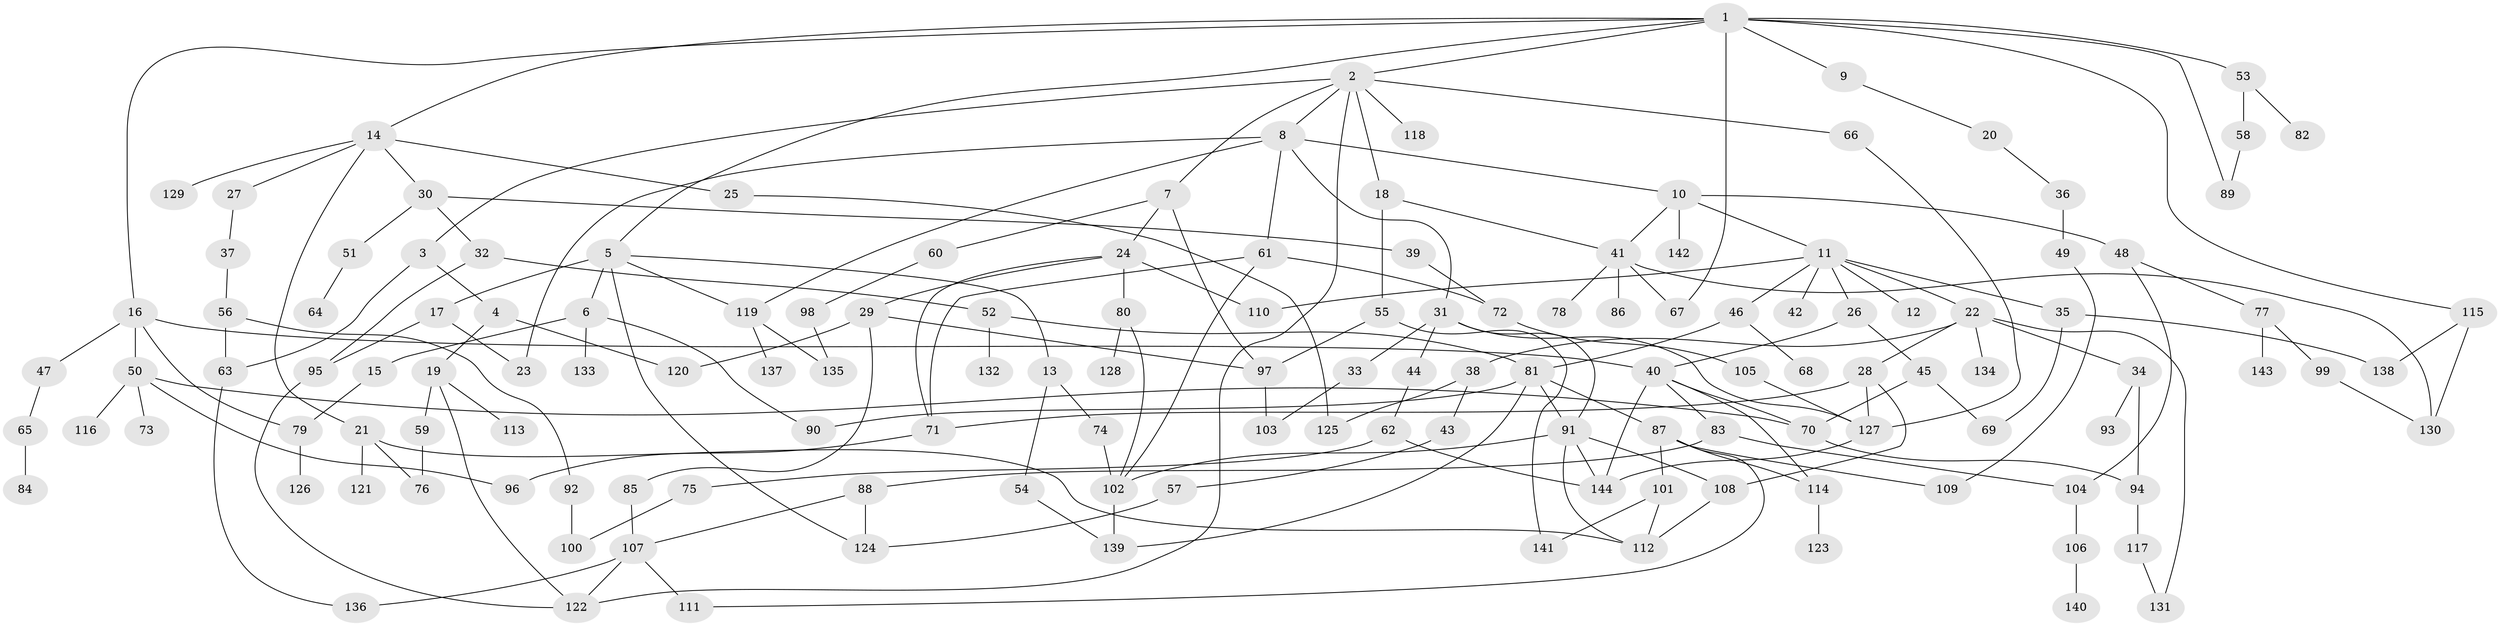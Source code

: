 // coarse degree distribution, {2: 0.26436781609195403, 6: 0.08045977011494253, 3: 0.27586206896551724, 5: 0.06896551724137931, 1: 0.11494252873563218, 7: 0.034482758620689655, 4: 0.12643678160919541, 8: 0.022988505747126436, 9: 0.011494252873563218}
// Generated by graph-tools (version 1.1) at 2025/36/03/04/25 23:36:04]
// undirected, 144 vertices, 203 edges
graph export_dot {
  node [color=gray90,style=filled];
  1;
  2;
  3;
  4;
  5;
  6;
  7;
  8;
  9;
  10;
  11;
  12;
  13;
  14;
  15;
  16;
  17;
  18;
  19;
  20;
  21;
  22;
  23;
  24;
  25;
  26;
  27;
  28;
  29;
  30;
  31;
  32;
  33;
  34;
  35;
  36;
  37;
  38;
  39;
  40;
  41;
  42;
  43;
  44;
  45;
  46;
  47;
  48;
  49;
  50;
  51;
  52;
  53;
  54;
  55;
  56;
  57;
  58;
  59;
  60;
  61;
  62;
  63;
  64;
  65;
  66;
  67;
  68;
  69;
  70;
  71;
  72;
  73;
  74;
  75;
  76;
  77;
  78;
  79;
  80;
  81;
  82;
  83;
  84;
  85;
  86;
  87;
  88;
  89;
  90;
  91;
  92;
  93;
  94;
  95;
  96;
  97;
  98;
  99;
  100;
  101;
  102;
  103;
  104;
  105;
  106;
  107;
  108;
  109;
  110;
  111;
  112;
  113;
  114;
  115;
  116;
  117;
  118;
  119;
  120;
  121;
  122;
  123;
  124;
  125;
  126;
  127;
  128;
  129;
  130;
  131;
  132;
  133;
  134;
  135;
  136;
  137;
  138;
  139;
  140;
  141;
  142;
  143;
  144;
  1 -- 2;
  1 -- 5;
  1 -- 9;
  1 -- 14;
  1 -- 16;
  1 -- 53;
  1 -- 67;
  1 -- 89;
  1 -- 115;
  2 -- 3;
  2 -- 7;
  2 -- 8;
  2 -- 18;
  2 -- 66;
  2 -- 118;
  2 -- 122;
  3 -- 4;
  3 -- 63;
  4 -- 19;
  4 -- 120;
  5 -- 6;
  5 -- 13;
  5 -- 17;
  5 -- 124;
  5 -- 119;
  6 -- 15;
  6 -- 90;
  6 -- 133;
  7 -- 24;
  7 -- 60;
  7 -- 97;
  8 -- 10;
  8 -- 31;
  8 -- 61;
  8 -- 119;
  8 -- 23;
  9 -- 20;
  10 -- 11;
  10 -- 48;
  10 -- 142;
  10 -- 41;
  11 -- 12;
  11 -- 22;
  11 -- 26;
  11 -- 35;
  11 -- 42;
  11 -- 46;
  11 -- 110;
  13 -- 54;
  13 -- 74;
  14 -- 21;
  14 -- 25;
  14 -- 27;
  14 -- 30;
  14 -- 129;
  15 -- 79;
  16 -- 40;
  16 -- 47;
  16 -- 50;
  16 -- 79;
  17 -- 23;
  17 -- 95;
  18 -- 41;
  18 -- 55;
  19 -- 59;
  19 -- 113;
  19 -- 122;
  20 -- 36;
  21 -- 112;
  21 -- 121;
  21 -- 76;
  22 -- 28;
  22 -- 34;
  22 -- 38;
  22 -- 134;
  22 -- 131;
  24 -- 29;
  24 -- 80;
  24 -- 110;
  24 -- 71;
  25 -- 125;
  26 -- 45;
  26 -- 40;
  27 -- 37;
  28 -- 71;
  28 -- 108;
  28 -- 127;
  29 -- 85;
  29 -- 97;
  29 -- 120;
  30 -- 32;
  30 -- 39;
  30 -- 51;
  31 -- 33;
  31 -- 44;
  31 -- 127;
  31 -- 91;
  32 -- 52;
  32 -- 95;
  33 -- 103;
  34 -- 93;
  34 -- 94;
  35 -- 69;
  35 -- 138;
  36 -- 49;
  37 -- 56;
  38 -- 43;
  38 -- 125;
  39 -- 72;
  40 -- 83;
  40 -- 114;
  40 -- 144;
  40 -- 70;
  41 -- 78;
  41 -- 86;
  41 -- 130;
  41 -- 67;
  43 -- 57;
  44 -- 62;
  45 -- 70;
  45 -- 69;
  46 -- 68;
  46 -- 81;
  47 -- 65;
  48 -- 77;
  48 -- 104;
  49 -- 109;
  50 -- 70;
  50 -- 73;
  50 -- 116;
  50 -- 96;
  51 -- 64;
  52 -- 132;
  52 -- 81;
  53 -- 58;
  53 -- 82;
  54 -- 139;
  55 -- 97;
  55 -- 141;
  56 -- 92;
  56 -- 63;
  57 -- 124;
  58 -- 89;
  59 -- 76;
  60 -- 98;
  61 -- 71;
  61 -- 72;
  61 -- 102;
  62 -- 75;
  62 -- 144;
  63 -- 136;
  65 -- 84;
  66 -- 127;
  70 -- 94;
  71 -- 96;
  72 -- 105;
  74 -- 102;
  75 -- 100;
  77 -- 99;
  77 -- 143;
  79 -- 126;
  80 -- 102;
  80 -- 128;
  81 -- 87;
  81 -- 91;
  81 -- 139;
  81 -- 90;
  83 -- 88;
  83 -- 104;
  85 -- 107;
  87 -- 101;
  87 -- 111;
  87 -- 114;
  87 -- 109;
  88 -- 107;
  88 -- 124;
  91 -- 144;
  91 -- 102;
  91 -- 108;
  91 -- 112;
  92 -- 100;
  94 -- 117;
  95 -- 122;
  97 -- 103;
  98 -- 135;
  99 -- 130;
  101 -- 141;
  101 -- 112;
  102 -- 139;
  104 -- 106;
  105 -- 127;
  106 -- 140;
  107 -- 111;
  107 -- 136;
  107 -- 122;
  108 -- 112;
  114 -- 123;
  115 -- 130;
  115 -- 138;
  117 -- 131;
  119 -- 137;
  119 -- 135;
  127 -- 144;
}
